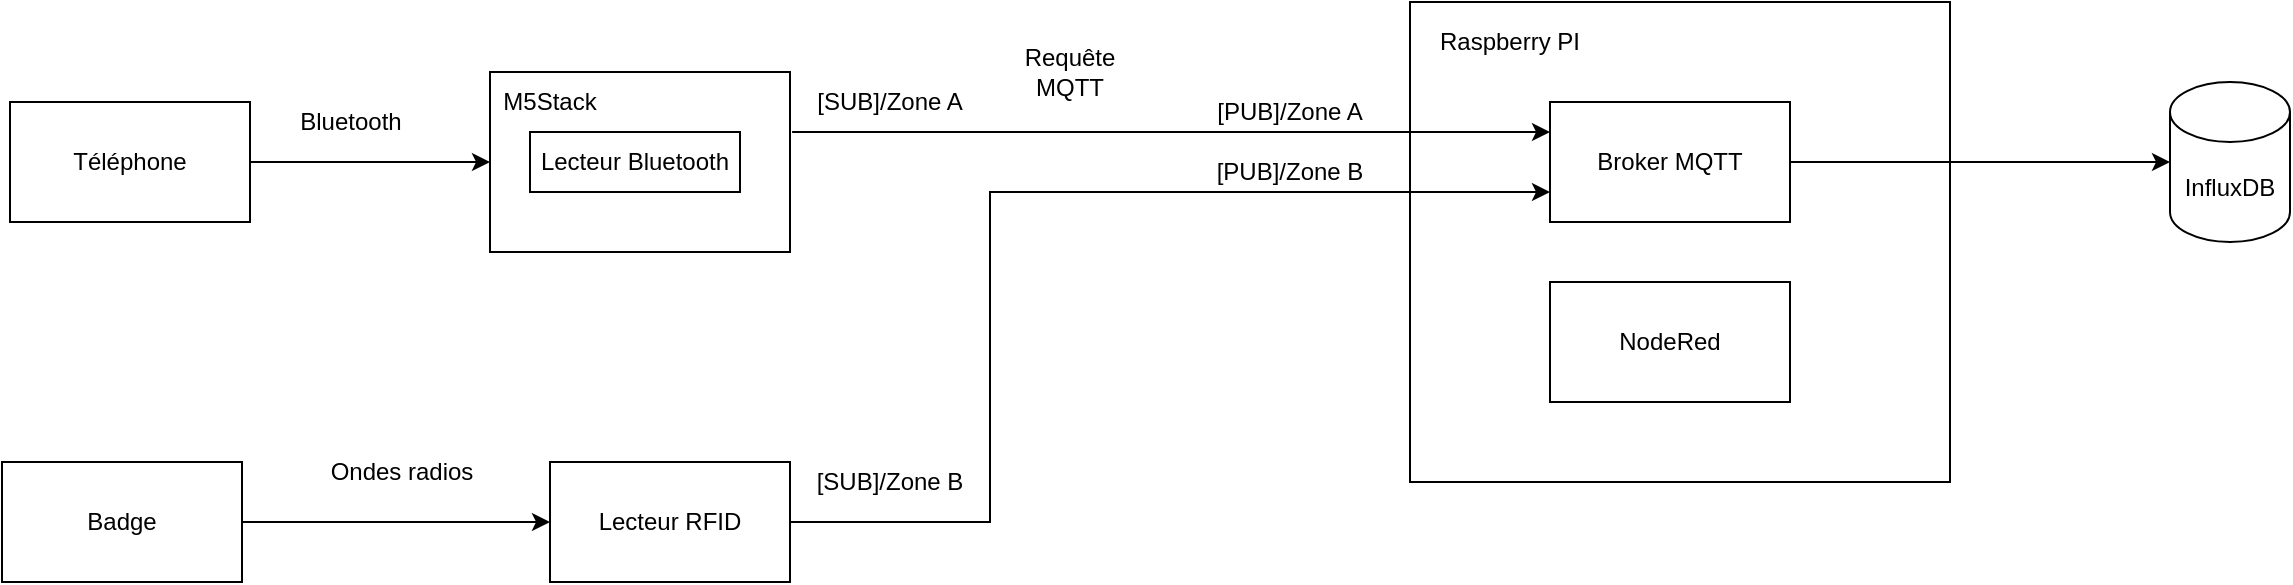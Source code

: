 <mxfile version="17.3.0" type="github">
  <diagram id="ye6iImAhVbYV3mIgPLr4" name="Page-1">
    <mxGraphModel dx="1342" dy="582" grid="1" gridSize="10" guides="1" tooltips="1" connect="1" arrows="1" fold="1" page="1" pageScale="1" pageWidth="827" pageHeight="1169" math="0" shadow="0">
      <root>
        <mxCell id="0" />
        <mxCell id="1" parent="0" />
        <mxCell id="UNcyLtoriZWXUbs1C8I9-5" value="" style="whiteSpace=wrap;html=1;" vertex="1" parent="1">
          <mxGeometry x="720" y="320" width="270" height="240" as="geometry" />
        </mxCell>
        <mxCell id="UNcyLtoriZWXUbs1C8I9-6" value="Raspberry PI&lt;br&gt;" style="text;html=1;strokeColor=none;fillColor=none;align=center;verticalAlign=middle;whiteSpace=wrap;rounded=0;" vertex="1" parent="1">
          <mxGeometry x="730" y="330" width="80" height="20" as="geometry" />
        </mxCell>
        <mxCell id="UNcyLtoriZWXUbs1C8I9-8" value="Broker MQTT" style="rounded=0;whiteSpace=wrap;html=1;" vertex="1" parent="1">
          <mxGeometry x="790" y="370" width="120" height="60" as="geometry" />
        </mxCell>
        <mxCell id="UNcyLtoriZWXUbs1C8I9-9" value="NodeRed" style="rounded=0;whiteSpace=wrap;html=1;" vertex="1" parent="1">
          <mxGeometry x="790" y="460" width="120" height="60" as="geometry" />
        </mxCell>
        <mxCell id="UNcyLtoriZWXUbs1C8I9-21" value="" style="endArrow=classic;html=1;rounded=0;exitX=1.007;exitY=0.333;exitDx=0;exitDy=0;entryX=0;entryY=0.25;entryDx=0;entryDy=0;exitPerimeter=0;" edge="1" parent="1" source="UNcyLtoriZWXUbs1C8I9-26" target="UNcyLtoriZWXUbs1C8I9-8">
          <mxGeometry width="50" height="50" relative="1" as="geometry">
            <mxPoint x="410" y="400" as="sourcePoint" />
            <mxPoint x="980" y="360" as="targetPoint" />
          </mxGeometry>
        </mxCell>
        <mxCell id="UNcyLtoriZWXUbs1C8I9-22" value="[PUB]/Zone A" style="text;html=1;strokeColor=none;fillColor=none;align=center;verticalAlign=middle;whiteSpace=wrap;rounded=0;" vertex="1" parent="1">
          <mxGeometry x="620" y="365" width="80" height="20" as="geometry" />
        </mxCell>
        <mxCell id="UNcyLtoriZWXUbs1C8I9-23" value="[SUB]/Zone A" style="text;html=1;strokeColor=none;fillColor=none;align=center;verticalAlign=middle;whiteSpace=wrap;rounded=0;" vertex="1" parent="1">
          <mxGeometry x="420" y="360" width="80" height="20" as="geometry" />
        </mxCell>
        <mxCell id="UNcyLtoriZWXUbs1C8I9-24" value="Requête MQTT" style="text;html=1;strokeColor=none;fillColor=none;align=center;verticalAlign=middle;whiteSpace=wrap;rounded=0;" vertex="1" parent="1">
          <mxGeometry x="520" y="340" width="60" height="30" as="geometry" />
        </mxCell>
        <mxCell id="UNcyLtoriZWXUbs1C8I9-26" value="" style="rounded=0;whiteSpace=wrap;html=1;" vertex="1" parent="1">
          <mxGeometry x="260" y="355" width="150" height="90" as="geometry" />
        </mxCell>
        <mxCell id="UNcyLtoriZWXUbs1C8I9-27" value="M5Stack" style="text;html=1;strokeColor=none;fillColor=none;align=center;verticalAlign=middle;whiteSpace=wrap;rounded=0;" vertex="1" parent="1">
          <mxGeometry x="260" y="355" width="60" height="30" as="geometry" />
        </mxCell>
        <mxCell id="UNcyLtoriZWXUbs1C8I9-28" value="Lecteur Bluetooth" style="rounded=0;whiteSpace=wrap;html=1;" vertex="1" parent="1">
          <mxGeometry x="280" y="385" width="105" height="30" as="geometry" />
        </mxCell>
        <mxCell id="UNcyLtoriZWXUbs1C8I9-30" value="InfluxDB" style="shape=cylinder3;whiteSpace=wrap;html=1;boundedLbl=1;backgroundOutline=1;size=15;" vertex="1" parent="1">
          <mxGeometry x="1100" y="360" width="60" height="80" as="geometry" />
        </mxCell>
        <mxCell id="UNcyLtoriZWXUbs1C8I9-32" value="" style="endArrow=classic;html=1;rounded=0;exitX=1;exitY=0.5;exitDx=0;exitDy=0;entryX=0;entryY=0.5;entryDx=0;entryDy=0;entryPerimeter=0;" edge="1" parent="1" source="UNcyLtoriZWXUbs1C8I9-8" target="UNcyLtoriZWXUbs1C8I9-30">
          <mxGeometry width="50" height="50" relative="1" as="geometry">
            <mxPoint x="1100" y="300" as="sourcePoint" />
            <mxPoint x="1150" y="250" as="targetPoint" />
          </mxGeometry>
        </mxCell>
        <mxCell id="UNcyLtoriZWXUbs1C8I9-33" value="" style="rounded=0;whiteSpace=wrap;html=1;" vertex="1" parent="1">
          <mxGeometry x="290" y="550" width="120" height="60" as="geometry" />
        </mxCell>
        <mxCell id="UNcyLtoriZWXUbs1C8I9-34" value="Lecteur RFID" style="text;html=1;strokeColor=none;fillColor=none;align=center;verticalAlign=middle;whiteSpace=wrap;rounded=0;" vertex="1" parent="1">
          <mxGeometry x="310" y="570" width="80" height="20" as="geometry" />
        </mxCell>
        <mxCell id="UNcyLtoriZWXUbs1C8I9-35" value="Téléphone" style="rounded=0;whiteSpace=wrap;html=1;" vertex="1" parent="1">
          <mxGeometry x="20" y="370" width="120" height="60" as="geometry" />
        </mxCell>
        <mxCell id="UNcyLtoriZWXUbs1C8I9-36" value="" style="endArrow=classic;html=1;rounded=0;exitX=1;exitY=0.5;exitDx=0;exitDy=0;entryX=0;entryY=0.5;entryDx=0;entryDy=0;" edge="1" parent="1" source="UNcyLtoriZWXUbs1C8I9-35" target="UNcyLtoriZWXUbs1C8I9-26">
          <mxGeometry width="50" height="50" relative="1" as="geometry">
            <mxPoint x="510" y="480" as="sourcePoint" />
            <mxPoint x="560" y="430" as="targetPoint" />
          </mxGeometry>
        </mxCell>
        <mxCell id="UNcyLtoriZWXUbs1C8I9-37" value="Bluetooth" style="text;html=1;align=center;verticalAlign=middle;resizable=0;points=[];autosize=1;strokeColor=none;fillColor=none;" vertex="1" parent="1">
          <mxGeometry x="155" y="370" width="70" height="20" as="geometry" />
        </mxCell>
        <mxCell id="UNcyLtoriZWXUbs1C8I9-38" value="Badge" style="rounded=0;whiteSpace=wrap;html=1;" vertex="1" parent="1">
          <mxGeometry x="16" y="550" width="120" height="60" as="geometry" />
        </mxCell>
        <mxCell id="UNcyLtoriZWXUbs1C8I9-39" value="" style="endArrow=classic;html=1;rounded=0;exitX=1;exitY=0.5;exitDx=0;exitDy=0;entryX=0;entryY=0.5;entryDx=0;entryDy=0;" edge="1" parent="1" source="UNcyLtoriZWXUbs1C8I9-38" target="UNcyLtoriZWXUbs1C8I9-33">
          <mxGeometry width="50" height="50" relative="1" as="geometry">
            <mxPoint x="486" y="500" as="sourcePoint" />
            <mxPoint x="536" y="450" as="targetPoint" />
          </mxGeometry>
        </mxCell>
        <mxCell id="UNcyLtoriZWXUbs1C8I9-40" value="Ondes radios" style="text;html=1;strokeColor=none;fillColor=none;align=center;verticalAlign=middle;whiteSpace=wrap;rounded=0;" vertex="1" parent="1">
          <mxGeometry x="176" y="540" width="80" height="30" as="geometry" />
        </mxCell>
        <mxCell id="UNcyLtoriZWXUbs1C8I9-41" value="" style="endArrow=classic;html=1;rounded=0;exitX=1;exitY=0.5;exitDx=0;exitDy=0;entryX=0;entryY=0.75;entryDx=0;entryDy=0;" edge="1" parent="1" source="UNcyLtoriZWXUbs1C8I9-33" target="UNcyLtoriZWXUbs1C8I9-8">
          <mxGeometry width="50" height="50" relative="1" as="geometry">
            <mxPoint x="490" y="570" as="sourcePoint" />
            <mxPoint x="510" y="420" as="targetPoint" />
            <Array as="points">
              <mxPoint x="510" y="580" />
              <mxPoint x="510" y="415" />
            </Array>
          </mxGeometry>
        </mxCell>
        <mxCell id="UNcyLtoriZWXUbs1C8I9-42" value="[SUB]/Zone B" style="text;html=1;strokeColor=none;fillColor=none;align=center;verticalAlign=middle;whiteSpace=wrap;rounded=0;" vertex="1" parent="1">
          <mxGeometry x="420" y="550" width="80" height="20" as="geometry" />
        </mxCell>
        <mxCell id="UNcyLtoriZWXUbs1C8I9-43" value="[PUB]/Zone B" style="text;html=1;strokeColor=none;fillColor=none;align=center;verticalAlign=middle;whiteSpace=wrap;rounded=0;" vertex="1" parent="1">
          <mxGeometry x="620" y="395" width="80" height="20" as="geometry" />
        </mxCell>
      </root>
    </mxGraphModel>
  </diagram>
</mxfile>
